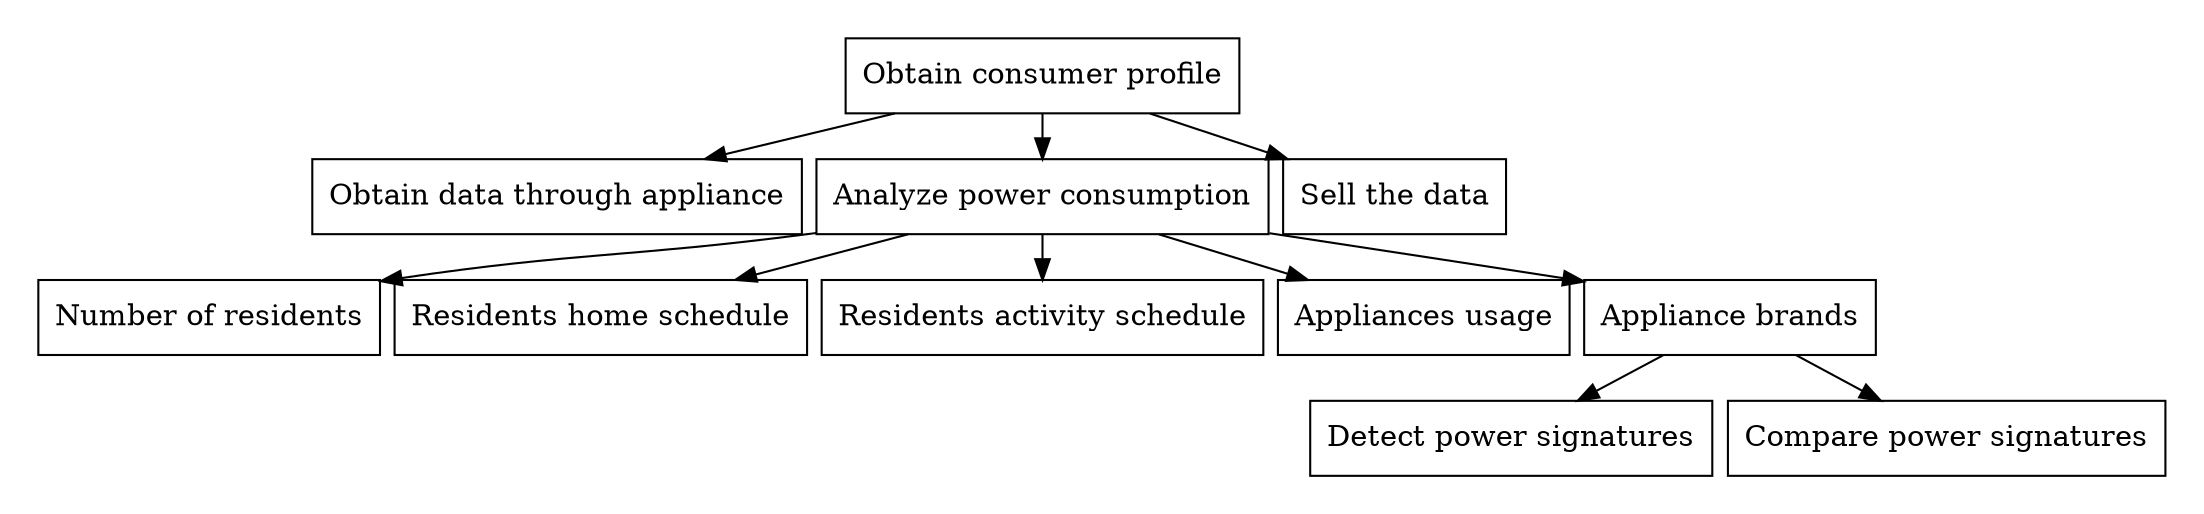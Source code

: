 digraph G {

graph[ center=true, margin=0.2, nodesep=0.1, ranksep=0.3]
node[ shape=rectangle];

	root[label="Obtain consumer profile",shape=AND];	

	obtain_data[label="Obtain data through appliance"];
	analyse_power_consumption[label="Analyze power consumption",shape=OR];
	sell_data[label="Sell the data"];

	root -> obtain_data;
	root -> sell_data;	

	

	residents[label="Number of residents"];
	home[label="Residents home schedule"];
	activity_residents[label="Residents activity schedule"];
	when_appl[label="Appliances usage"];
	what_appl[label="Appliance brands",shape=AND];

	
	root -> analyse_power_consumption;
	analyse_power_consumption ->  residents, activity_residents, home, when_appl, what_appl;

	power_signatures[label="Detect power signatures"];
	power_compare[label="Compare power signatures"];
	what_appl -> power_signatures, power_compare;
	
	}